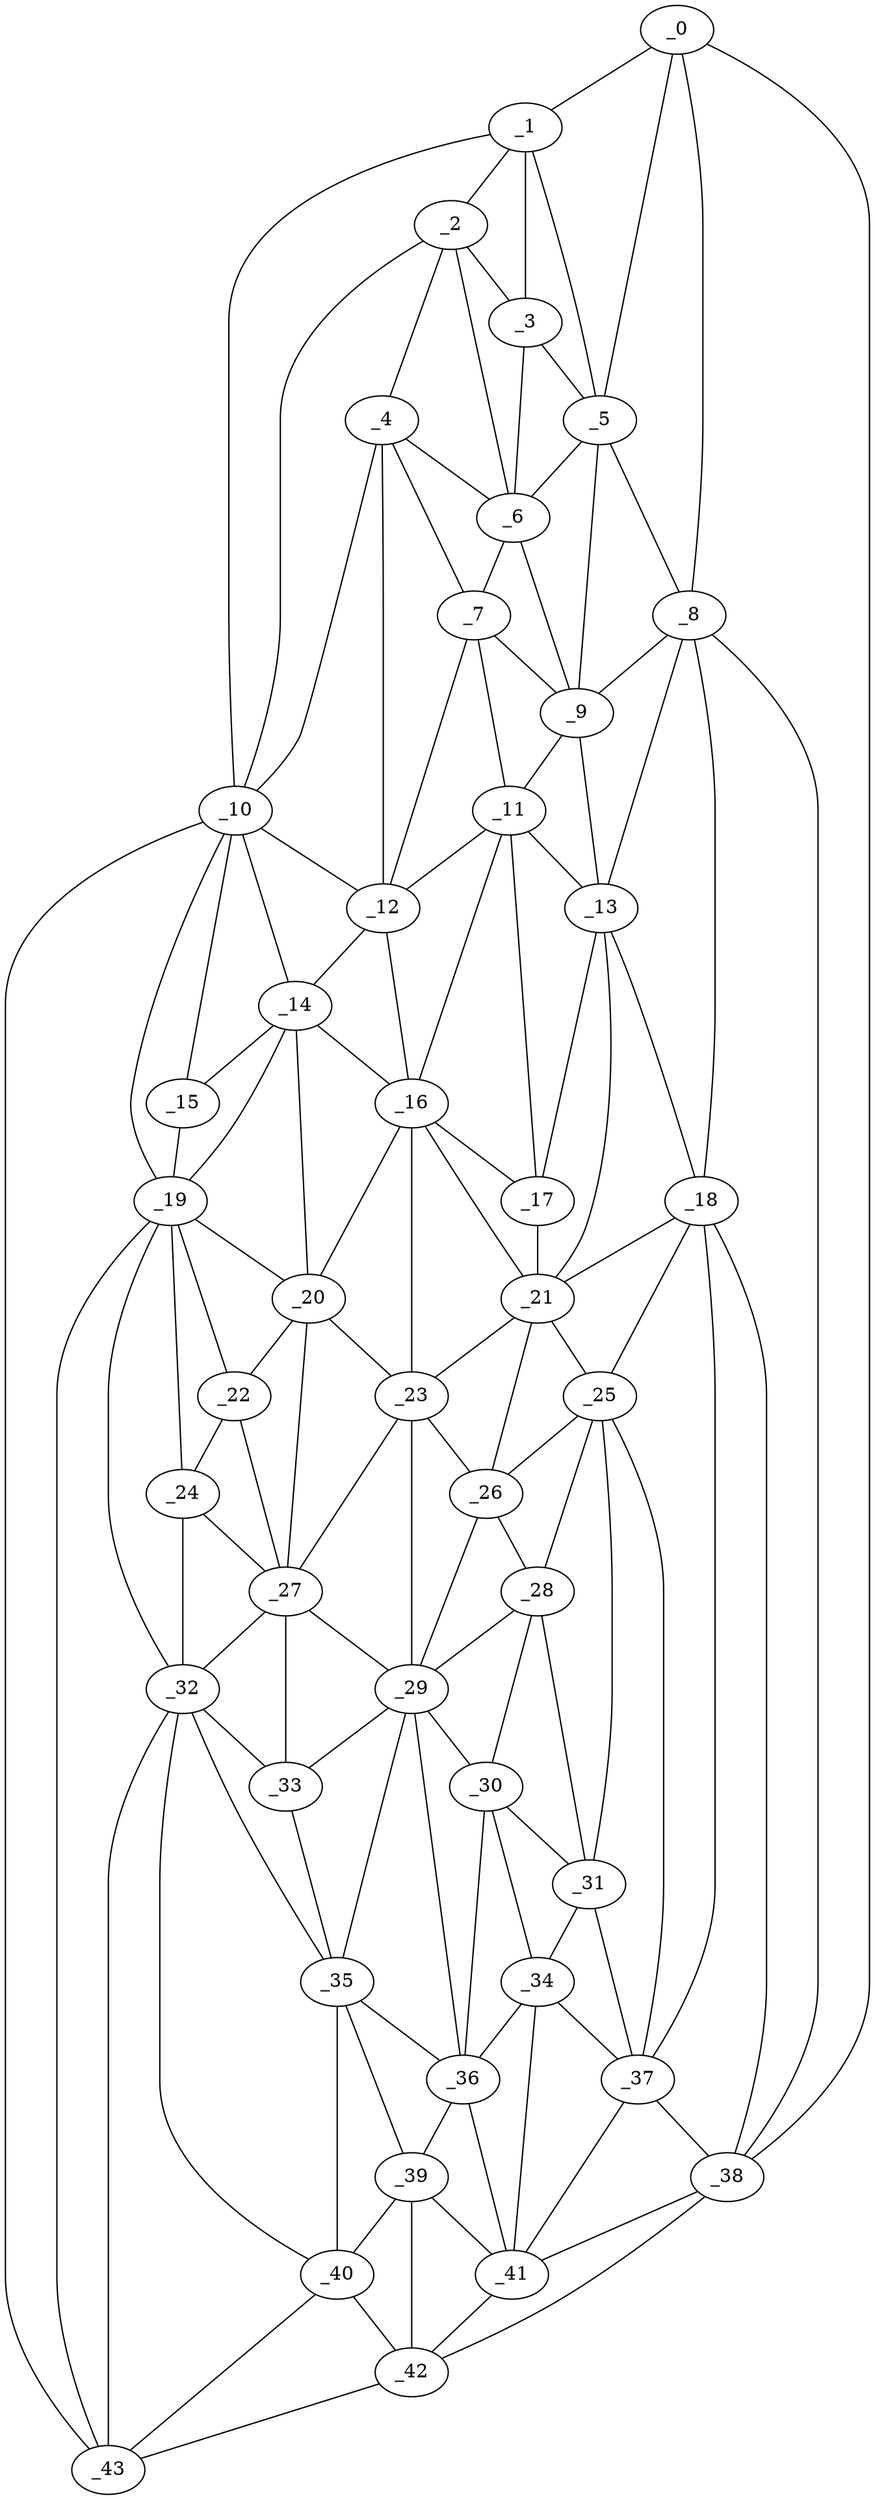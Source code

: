 graph "obj1__105.gxl" {
	_0	 [x=6,
		y=92];
	_1	 [x=7,
		y=71];
	_0 -- _1	 [valence=1];
	_5	 [x=27,
		y=79];
	_0 -- _5	 [valence=2];
	_8	 [x=40,
		y=81];
	_0 -- _8	 [valence=1];
	_38	 [x=100,
		y=102];
	_0 -- _38	 [valence=1];
	_2	 [x=19,
		y=57];
	_1 -- _2	 [valence=2];
	_3	 [x=23,
		y=68];
	_1 -- _3	 [valence=1];
	_1 -- _5	 [valence=1];
	_10	 [x=42,
		y=25];
	_1 -- _10	 [valence=1];
	_2 -- _3	 [valence=1];
	_4	 [x=27,
		y=47];
	_2 -- _4	 [valence=2];
	_6	 [x=30,
		y=63];
	_2 -- _6	 [valence=2];
	_2 -- _10	 [valence=2];
	_3 -- _5	 [valence=2];
	_3 -- _6	 [valence=2];
	_4 -- _6	 [valence=2];
	_7	 [x=37,
		y=55];
	_4 -- _7	 [valence=2];
	_4 -- _10	 [valence=2];
	_12	 [x=45,
		y=44];
	_4 -- _12	 [valence=1];
	_5 -- _6	 [valence=2];
	_5 -- _8	 [valence=1];
	_9	 [x=41,
		y=69];
	_5 -- _9	 [valence=2];
	_6 -- _7	 [valence=2];
	_6 -- _9	 [valence=2];
	_7 -- _9	 [valence=2];
	_11	 [x=44,
		y=58];
	_7 -- _11	 [valence=2];
	_7 -- _12	 [valence=1];
	_8 -- _9	 [valence=2];
	_13	 [x=50,
		y=70];
	_8 -- _13	 [valence=1];
	_18	 [x=61,
		y=82];
	_8 -- _18	 [valence=2];
	_8 -- _38	 [valence=1];
	_9 -- _11	 [valence=2];
	_9 -- _13	 [valence=2];
	_10 -- _12	 [valence=2];
	_14	 [x=51,
		y=37];
	_10 -- _14	 [valence=2];
	_15	 [x=53,
		y=27];
	_10 -- _15	 [valence=2];
	_19	 [x=62,
		y=28];
	_10 -- _19	 [valence=2];
	_43	 [x=126,
		y=32];
	_10 -- _43	 [valence=1];
	_11 -- _12	 [valence=2];
	_11 -- _13	 [valence=2];
	_16	 [x=56,
		y=52];
	_11 -- _16	 [valence=2];
	_17	 [x=56,
		y=61];
	_11 -- _17	 [valence=2];
	_12 -- _14	 [valence=2];
	_12 -- _16	 [valence=2];
	_13 -- _17	 [valence=2];
	_13 -- _18	 [valence=2];
	_21	 [x=64,
		y=61];
	_13 -- _21	 [valence=1];
	_14 -- _15	 [valence=2];
	_14 -- _16	 [valence=2];
	_14 -- _19	 [valence=2];
	_20	 [x=63,
		y=41];
	_14 -- _20	 [valence=2];
	_15 -- _19	 [valence=1];
	_16 -- _17	 [valence=2];
	_16 -- _20	 [valence=1];
	_16 -- _21	 [valence=2];
	_23	 [x=73,
		y=51];
	_16 -- _23	 [valence=2];
	_17 -- _21	 [valence=2];
	_18 -- _21	 [valence=2];
	_25	 [x=74,
		y=66];
	_18 -- _25	 [valence=2];
	_37	 [x=100,
		y=81];
	_18 -- _37	 [valence=2];
	_18 -- _38	 [valence=2];
	_19 -- _20	 [valence=1];
	_22	 [x=68,
		y=34];
	_19 -- _22	 [valence=1];
	_24	 [x=74,
		y=34];
	_19 -- _24	 [valence=1];
	_32	 [x=91,
		y=32];
	_19 -- _32	 [valence=2];
	_19 -- _43	 [valence=2];
	_20 -- _22	 [valence=2];
	_20 -- _23	 [valence=2];
	_27	 [x=78,
		y=40];
	_20 -- _27	 [valence=2];
	_21 -- _23	 [valence=2];
	_21 -- _25	 [valence=2];
	_26	 [x=77,
		y=55];
	_21 -- _26	 [valence=2];
	_22 -- _24	 [valence=2];
	_22 -- _27	 [valence=1];
	_23 -- _26	 [valence=2];
	_23 -- _27	 [valence=2];
	_29	 [x=82,
		y=49];
	_23 -- _29	 [valence=2];
	_24 -- _27	 [valence=2];
	_24 -- _32	 [valence=1];
	_25 -- _26	 [valence=1];
	_28	 [x=80,
		y=60];
	_25 -- _28	 [valence=2];
	_31	 [x=90,
		y=66];
	_25 -- _31	 [valence=2];
	_25 -- _37	 [valence=1];
	_26 -- _28	 [valence=2];
	_26 -- _29	 [valence=2];
	_27 -- _29	 [valence=1];
	_27 -- _32	 [valence=2];
	_33	 [x=91,
		y=36];
	_27 -- _33	 [valence=1];
	_28 -- _29	 [valence=1];
	_30	 [x=88,
		y=59];
	_28 -- _30	 [valence=2];
	_28 -- _31	 [valence=2];
	_29 -- _30	 [valence=2];
	_29 -- _33	 [valence=2];
	_35	 [x=98,
		y=43];
	_29 -- _35	 [valence=2];
	_36	 [x=100,
		y=50];
	_29 -- _36	 [valence=2];
	_30 -- _31	 [valence=2];
	_34	 [x=94,
		y=60];
	_30 -- _34	 [valence=2];
	_30 -- _36	 [valence=1];
	_31 -- _34	 [valence=1];
	_31 -- _37	 [valence=2];
	_32 -- _33	 [valence=1];
	_32 -- _35	 [valence=2];
	_40	 [x=115,
		y=34];
	_32 -- _40	 [valence=1];
	_32 -- _43	 [valence=2];
	_33 -- _35	 [valence=2];
	_34 -- _36	 [valence=2];
	_34 -- _37	 [valence=2];
	_41	 [x=117,
		y=56];
	_34 -- _41	 [valence=2];
	_35 -- _36	 [valence=2];
	_39	 [x=109,
		y=47];
	_35 -- _39	 [valence=1];
	_35 -- _40	 [valence=1];
	_36 -- _39	 [valence=1];
	_36 -- _41	 [valence=2];
	_37 -- _38	 [valence=1];
	_37 -- _41	 [valence=2];
	_38 -- _41	 [valence=1];
	_42	 [x=122,
		y=49];
	_38 -- _42	 [valence=1];
	_39 -- _40	 [valence=2];
	_39 -- _41	 [valence=2];
	_39 -- _42	 [valence=1];
	_40 -- _42	 [valence=2];
	_40 -- _43	 [valence=1];
	_41 -- _42	 [valence=1];
	_42 -- _43	 [valence=1];
}
